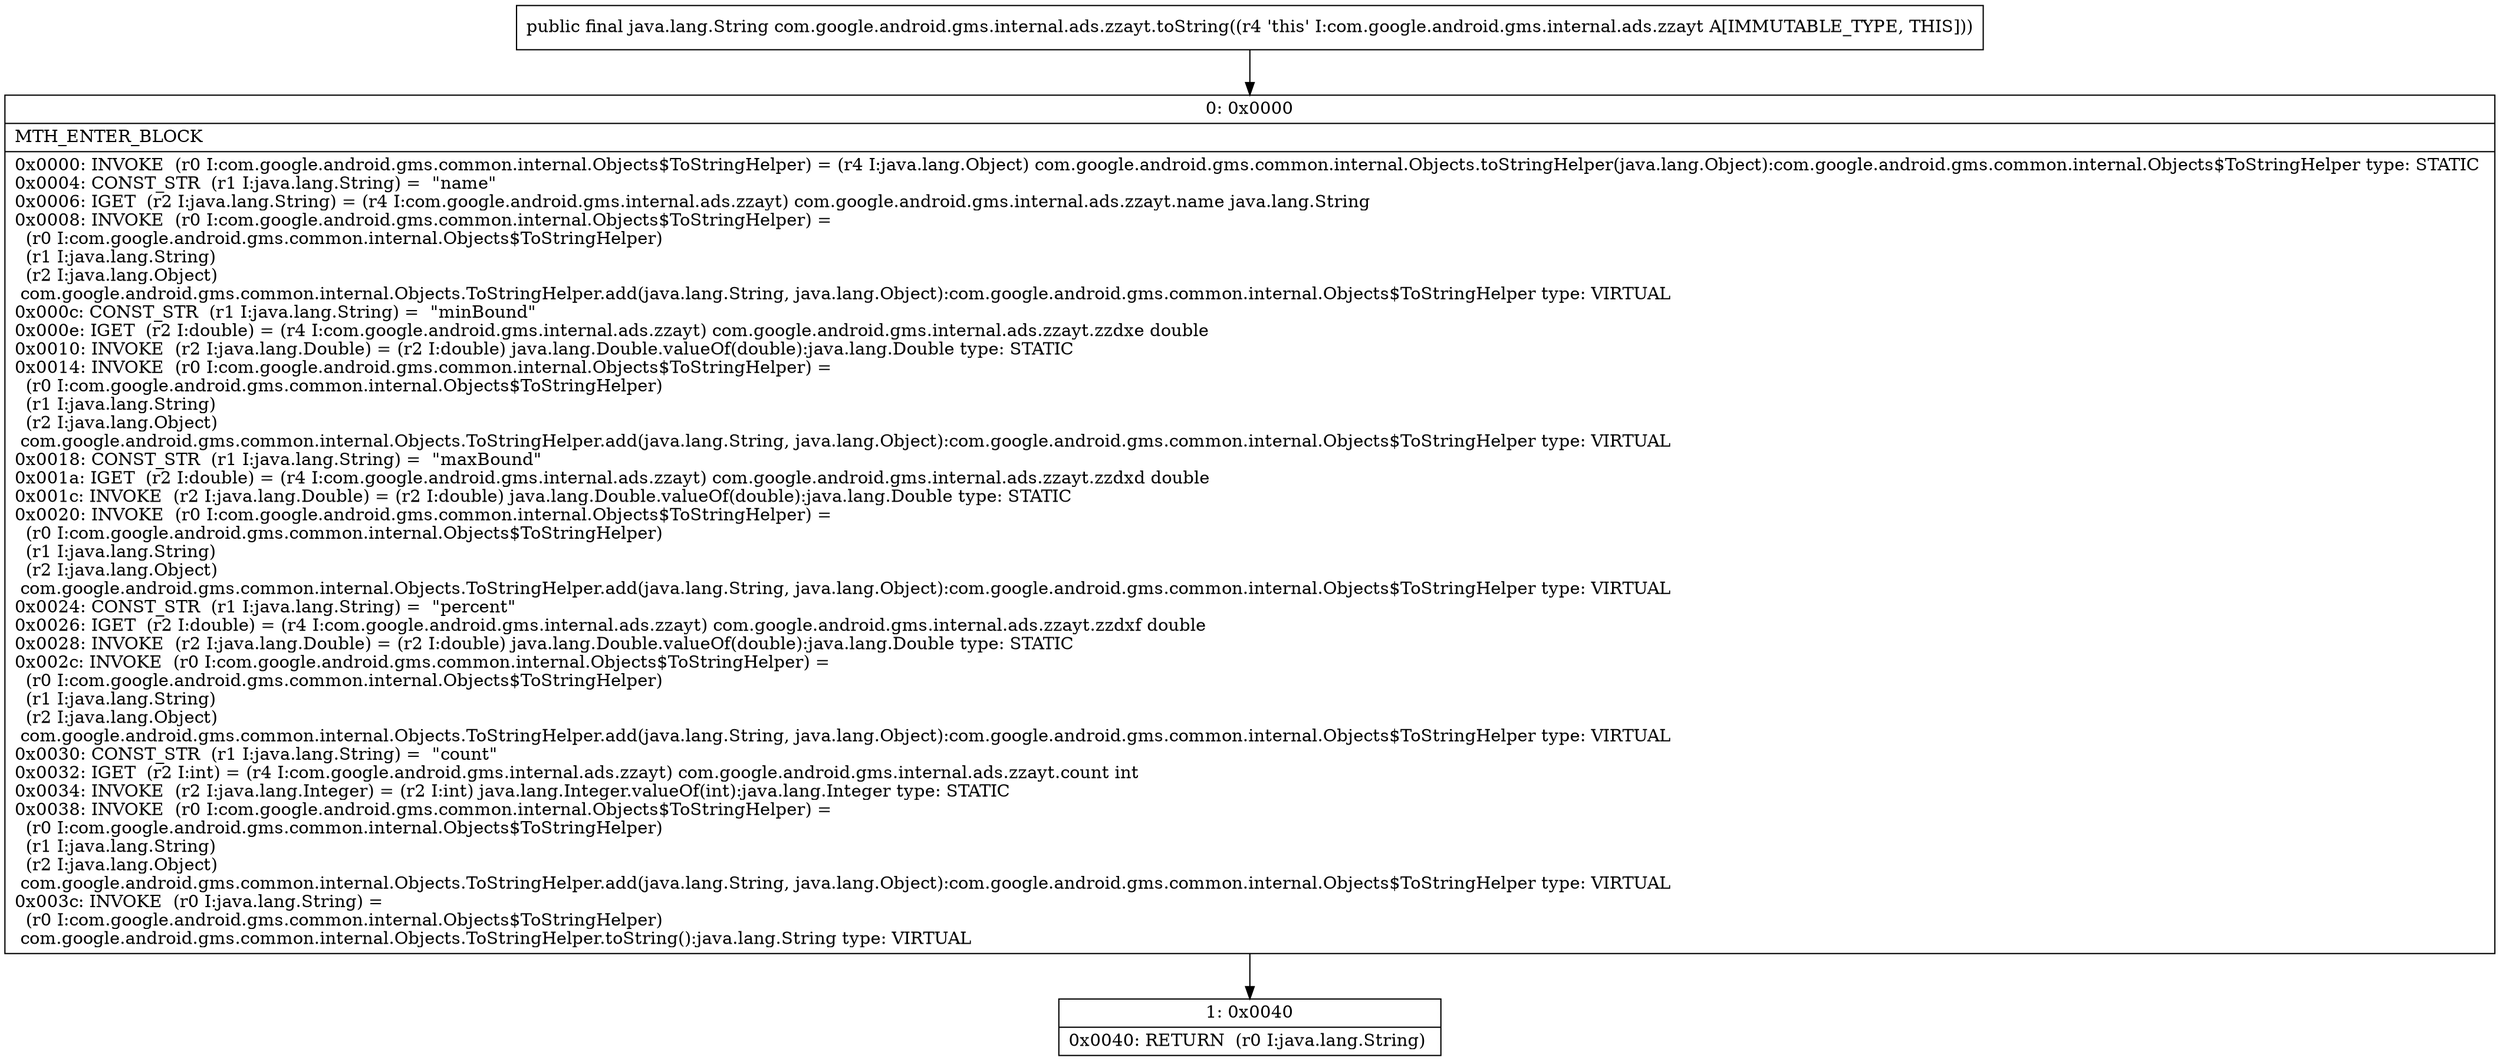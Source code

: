 digraph "CFG forcom.google.android.gms.internal.ads.zzayt.toString()Ljava\/lang\/String;" {
Node_0 [shape=record,label="{0\:\ 0x0000|MTH_ENTER_BLOCK\l|0x0000: INVOKE  (r0 I:com.google.android.gms.common.internal.Objects$ToStringHelper) = (r4 I:java.lang.Object) com.google.android.gms.common.internal.Objects.toStringHelper(java.lang.Object):com.google.android.gms.common.internal.Objects$ToStringHelper type: STATIC \l0x0004: CONST_STR  (r1 I:java.lang.String) =  \"name\" \l0x0006: IGET  (r2 I:java.lang.String) = (r4 I:com.google.android.gms.internal.ads.zzayt) com.google.android.gms.internal.ads.zzayt.name java.lang.String \l0x0008: INVOKE  (r0 I:com.google.android.gms.common.internal.Objects$ToStringHelper) = \l  (r0 I:com.google.android.gms.common.internal.Objects$ToStringHelper)\l  (r1 I:java.lang.String)\l  (r2 I:java.lang.Object)\l com.google.android.gms.common.internal.Objects.ToStringHelper.add(java.lang.String, java.lang.Object):com.google.android.gms.common.internal.Objects$ToStringHelper type: VIRTUAL \l0x000c: CONST_STR  (r1 I:java.lang.String) =  \"minBound\" \l0x000e: IGET  (r2 I:double) = (r4 I:com.google.android.gms.internal.ads.zzayt) com.google.android.gms.internal.ads.zzayt.zzdxe double \l0x0010: INVOKE  (r2 I:java.lang.Double) = (r2 I:double) java.lang.Double.valueOf(double):java.lang.Double type: STATIC \l0x0014: INVOKE  (r0 I:com.google.android.gms.common.internal.Objects$ToStringHelper) = \l  (r0 I:com.google.android.gms.common.internal.Objects$ToStringHelper)\l  (r1 I:java.lang.String)\l  (r2 I:java.lang.Object)\l com.google.android.gms.common.internal.Objects.ToStringHelper.add(java.lang.String, java.lang.Object):com.google.android.gms.common.internal.Objects$ToStringHelper type: VIRTUAL \l0x0018: CONST_STR  (r1 I:java.lang.String) =  \"maxBound\" \l0x001a: IGET  (r2 I:double) = (r4 I:com.google.android.gms.internal.ads.zzayt) com.google.android.gms.internal.ads.zzayt.zzdxd double \l0x001c: INVOKE  (r2 I:java.lang.Double) = (r2 I:double) java.lang.Double.valueOf(double):java.lang.Double type: STATIC \l0x0020: INVOKE  (r0 I:com.google.android.gms.common.internal.Objects$ToStringHelper) = \l  (r0 I:com.google.android.gms.common.internal.Objects$ToStringHelper)\l  (r1 I:java.lang.String)\l  (r2 I:java.lang.Object)\l com.google.android.gms.common.internal.Objects.ToStringHelper.add(java.lang.String, java.lang.Object):com.google.android.gms.common.internal.Objects$ToStringHelper type: VIRTUAL \l0x0024: CONST_STR  (r1 I:java.lang.String) =  \"percent\" \l0x0026: IGET  (r2 I:double) = (r4 I:com.google.android.gms.internal.ads.zzayt) com.google.android.gms.internal.ads.zzayt.zzdxf double \l0x0028: INVOKE  (r2 I:java.lang.Double) = (r2 I:double) java.lang.Double.valueOf(double):java.lang.Double type: STATIC \l0x002c: INVOKE  (r0 I:com.google.android.gms.common.internal.Objects$ToStringHelper) = \l  (r0 I:com.google.android.gms.common.internal.Objects$ToStringHelper)\l  (r1 I:java.lang.String)\l  (r2 I:java.lang.Object)\l com.google.android.gms.common.internal.Objects.ToStringHelper.add(java.lang.String, java.lang.Object):com.google.android.gms.common.internal.Objects$ToStringHelper type: VIRTUAL \l0x0030: CONST_STR  (r1 I:java.lang.String) =  \"count\" \l0x0032: IGET  (r2 I:int) = (r4 I:com.google.android.gms.internal.ads.zzayt) com.google.android.gms.internal.ads.zzayt.count int \l0x0034: INVOKE  (r2 I:java.lang.Integer) = (r2 I:int) java.lang.Integer.valueOf(int):java.lang.Integer type: STATIC \l0x0038: INVOKE  (r0 I:com.google.android.gms.common.internal.Objects$ToStringHelper) = \l  (r0 I:com.google.android.gms.common.internal.Objects$ToStringHelper)\l  (r1 I:java.lang.String)\l  (r2 I:java.lang.Object)\l com.google.android.gms.common.internal.Objects.ToStringHelper.add(java.lang.String, java.lang.Object):com.google.android.gms.common.internal.Objects$ToStringHelper type: VIRTUAL \l0x003c: INVOKE  (r0 I:java.lang.String) = \l  (r0 I:com.google.android.gms.common.internal.Objects$ToStringHelper)\l com.google.android.gms.common.internal.Objects.ToStringHelper.toString():java.lang.String type: VIRTUAL \l}"];
Node_1 [shape=record,label="{1\:\ 0x0040|0x0040: RETURN  (r0 I:java.lang.String) \l}"];
MethodNode[shape=record,label="{public final java.lang.String com.google.android.gms.internal.ads.zzayt.toString((r4 'this' I:com.google.android.gms.internal.ads.zzayt A[IMMUTABLE_TYPE, THIS])) }"];
MethodNode -> Node_0;
Node_0 -> Node_1;
}

